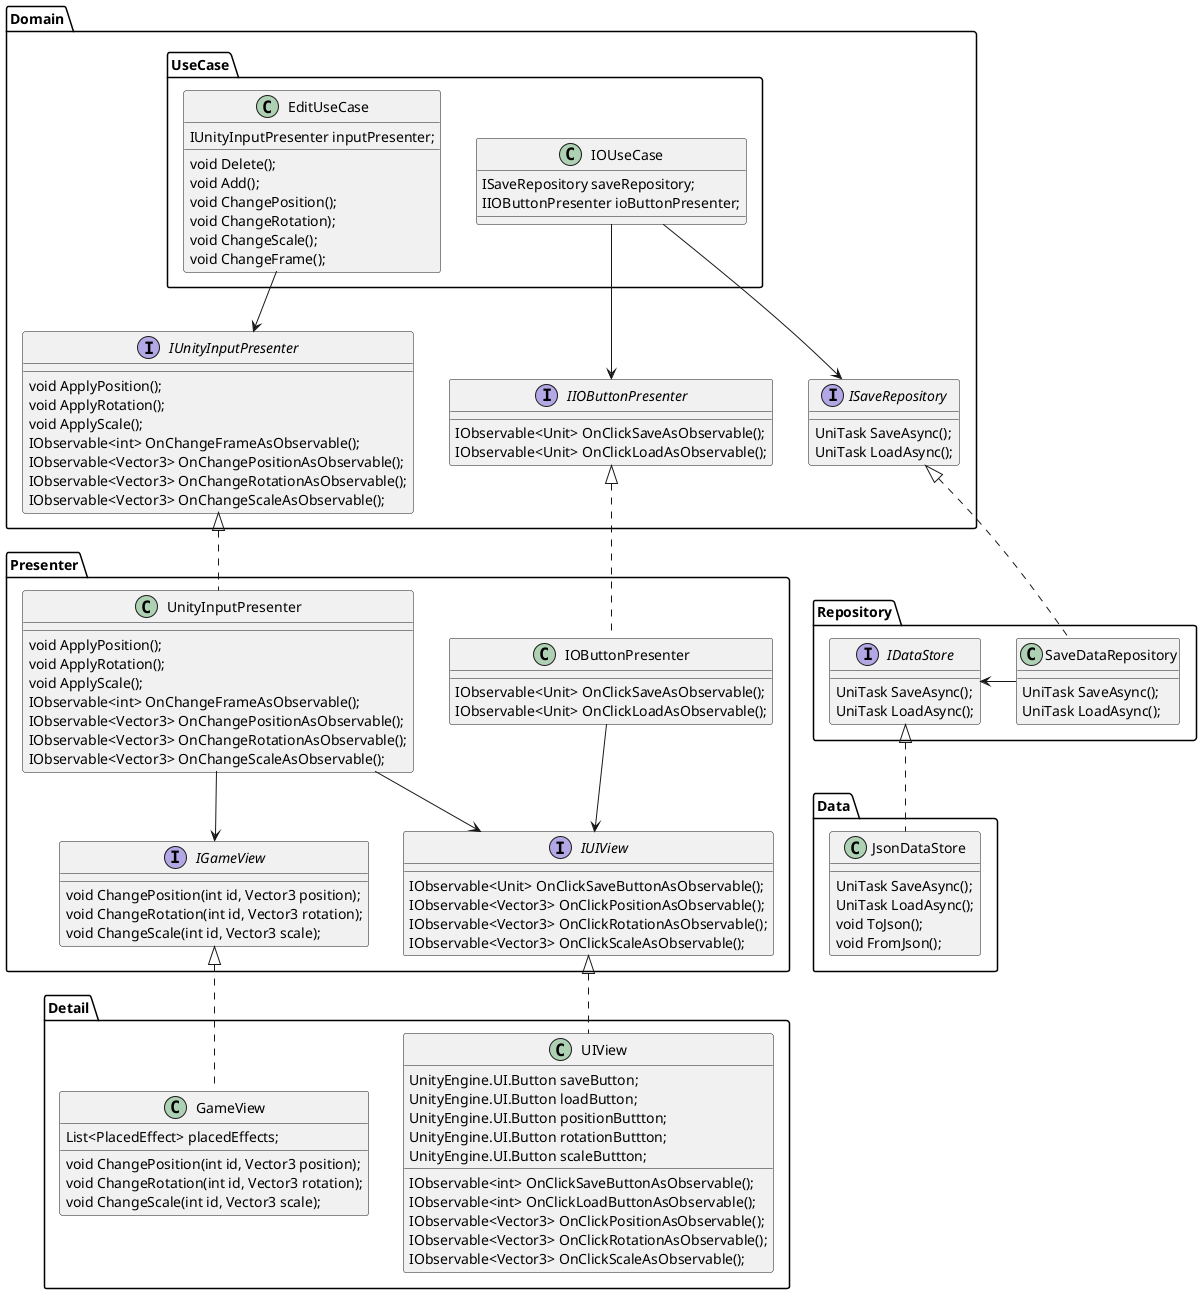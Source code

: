 @startuml

package Domain{

    package UseCase{

        '実際の処理をUseCaseに記載
        class EditUseCase
        {
            IUnityInputPresenter inputPresenter;

            void Delete();
            void Add();
            void ChangePosition();
            void ChangeRotation);
            void ChangeScale();
            void ChangeFrame();
        }

        class IOUseCase
        {
            ISaveRepository saveRepository;
            IIOButtonPresenter ioButtonPresenter;
        }

    }

    interface IUnityInputPresenter
    {
        'usecaseがこれを叩いて、見た目を更新する
        void ApplyPosition();
        void ApplyRotation();
        void ApplyScale();
        ' Presenterからのイベント受け取り
        IObservable<int> OnChangeFrameAsObservable();
        IObservable<Vector3> OnChangePositionAsObservable();
        IObservable<Vector3> OnChangeRotationAsObservable();
        IObservable<Vector3> OnChangeScaleAsObservable();
    }

    interface IIOButtonPresenter
    {
        IObservable<Unit> OnClickSaveAsObservable();
        IObservable<Unit> OnClickLoadAsObservable();
    }

    interface ISaveRepository
    {
        UniTask SaveAsync();
        UniTask LoadAsync();
    }

    IOUseCase --> IIOButtonPresenter
    IOUseCase --> ISaveRepository
    EditUseCase --> IUnityInputPresenter
}

package Repository {

    class SaveDataRepository
    {
        UniTask SaveAsync();
        UniTask LoadAsync();
    }

    interface IDataStore {
        UniTask SaveAsync();
        UniTask LoadAsync();
    }

    ISaveRepository <|.. SaveDataRepository
    IDataStore <- SaveDataRepository
}

package Data {

    class JsonDataStore
    {
        UniTask SaveAsync();
        UniTask LoadAsync();
        void ToJson();
        void FromJson();
    }

    IDataStore <|.. JsonDataStore
}


package Presenter {

    class IOButtonPresenter
    {
        IObservable<Unit> OnClickSaveAsObservable();
        IObservable<Unit> OnClickLoadAsObservable();
    }


    class UnityInputPresenter
    {
        void ApplyPosition();
        void ApplyRotation();
        void ApplyScale();
        IObservable<int> OnChangeFrameAsObservable();
        IObservable<Vector3> OnChangePositionAsObservable();
        IObservable<Vector3> OnChangeRotationAsObservable();
        IObservable<Vector3> OnChangeScaleAsObservable();
    }

    interface IUIView
    {
        IObservable<Unit> OnClickSaveButtonAsObservable();
        IObservable<Vector3> OnClickPositionAsObservable();
        IObservable<Vector3> OnClickRotationAsObservable();
        IObservable<Vector3> OnClickScaleAsObservable();
    }

    interface IGameView
    {
        void ChangePosition(int id, Vector3 position);
        void ChangeRotation(int id, Vector3 rotation);
        void ChangeScale(int id, Vector3 scale);
    }

    IIOButtonPresenter <|.. IOButtonPresenter
    IUnityInputPresenter <|.. UnityInputPresenter
    UnityInputPresenter --> IUIView
    UnityInputPresenter --> IGameView
    IOButtonPresenter --> IUIView
}

package Detail {

    'UnityEngine.UIを知っている
    class UIView
    {
        UnityEngine.UI.Button saveButton;
        UnityEngine.UI.Button loadButton;
        UnityEngine.UI.Button positionButtton;
        UnityEngine.UI.Button rotationButtton;
        UnityEngine.UI.Button scaleButtton;

        'idを渡したいのでint
        IObservable<int> OnClickSaveButtonAsObservable();
        IObservable<int> OnClickLoadButtonAsObservable();
        IObservable<Vector3> OnClickPositionAsObservable();
        IObservable<Vector3> OnClickRotationAsObservable();
        IObservable<Vector3> OnClickScaleAsObservable();
    }

    'UnityEngine.GameObjectを知っている
    class GameView
    {
        List<PlacedEffect> placedEffects;
        void ChangePosition(int id, Vector3 position);
        void ChangeRotation(int id, Vector3 rotation);
        void ChangeScale(int id, Vector3 scale);
    }

    IUIView <|.. UIView
    IGameView <|.. GameView
}


@enduml